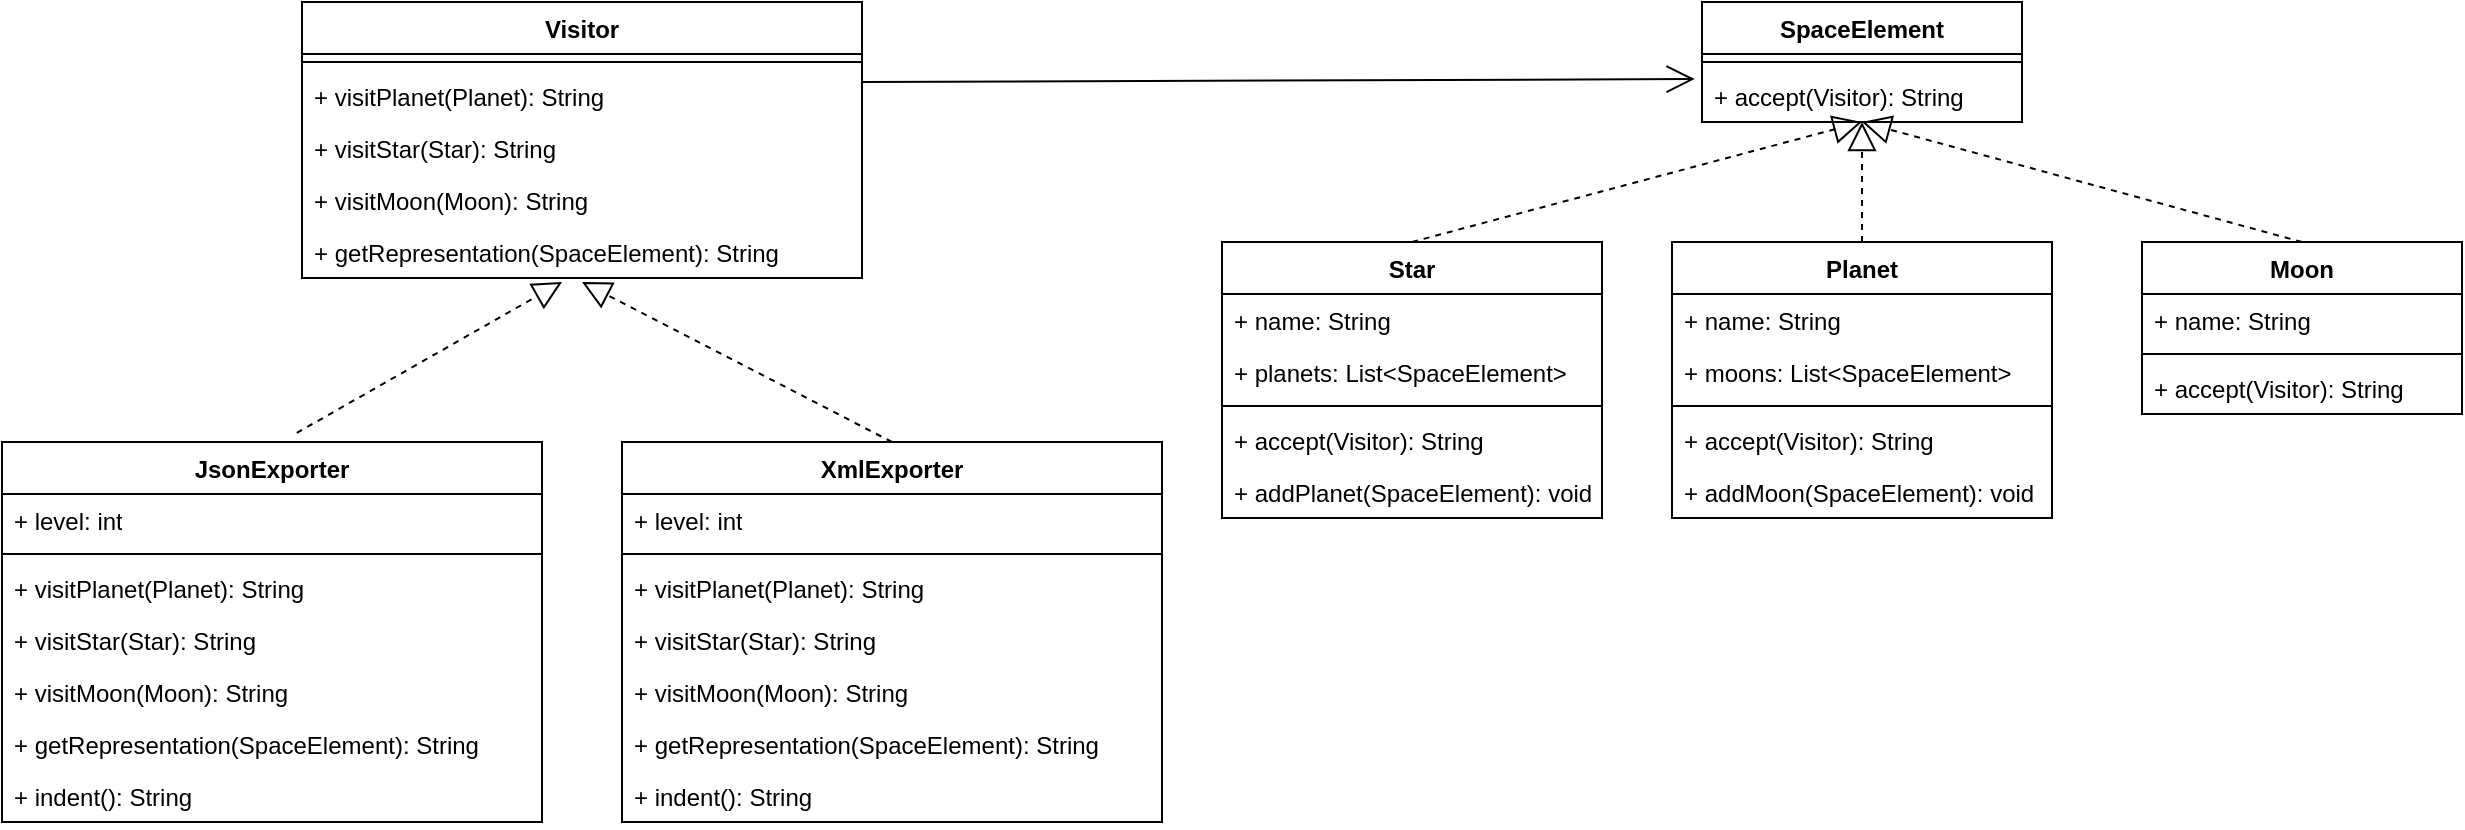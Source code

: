 <mxfile version="24.0.7" type="github">
  <diagram name="Page-1" id="3eWFbiQ2t1sCWFSi22gC">
    <mxGraphModel dx="1779" dy="612" grid="1" gridSize="10" guides="1" tooltips="1" connect="1" arrows="1" fold="1" page="1" pageScale="1" pageWidth="827" pageHeight="1169" math="0" shadow="0">
      <root>
        <mxCell id="0" />
        <mxCell id="1" parent="0" />
        <mxCell id="aoXSB6y98E7RMX7cYVss-5" value="Visitor" style="swimlane;fontStyle=1;align=center;verticalAlign=top;childLayout=stackLayout;horizontal=1;startSize=26;horizontalStack=0;resizeParent=1;resizeParentMax=0;resizeLast=0;collapsible=1;marginBottom=0;whiteSpace=wrap;html=1;" vertex="1" parent="1">
          <mxGeometry x="80" y="40" width="280" height="138" as="geometry" />
        </mxCell>
        <mxCell id="aoXSB6y98E7RMX7cYVss-7" value="" style="line;strokeWidth=1;fillColor=none;align=left;verticalAlign=middle;spacingTop=-1;spacingLeft=3;spacingRight=3;rotatable=0;labelPosition=right;points=[];portConstraint=eastwest;strokeColor=inherit;" vertex="1" parent="aoXSB6y98E7RMX7cYVss-5">
          <mxGeometry y="26" width="280" height="8" as="geometry" />
        </mxCell>
        <mxCell id="aoXSB6y98E7RMX7cYVss-8" value="+ visitPlanet(Planet): String&lt;div&gt;&lt;br&gt;&lt;/div&gt;" style="text;strokeColor=none;fillColor=none;align=left;verticalAlign=top;spacingLeft=4;spacingRight=4;overflow=hidden;rotatable=0;points=[[0,0.5],[1,0.5]];portConstraint=eastwest;whiteSpace=wrap;html=1;" vertex="1" parent="aoXSB6y98E7RMX7cYVss-5">
          <mxGeometry y="34" width="280" height="26" as="geometry" />
        </mxCell>
        <mxCell id="aoXSB6y98E7RMX7cYVss-10" value="+ visitStar(Star): String" style="text;strokeColor=none;fillColor=none;align=left;verticalAlign=top;spacingLeft=4;spacingRight=4;overflow=hidden;rotatable=0;points=[[0,0.5],[1,0.5]];portConstraint=eastwest;whiteSpace=wrap;html=1;" vertex="1" parent="aoXSB6y98E7RMX7cYVss-5">
          <mxGeometry y="60" width="280" height="26" as="geometry" />
        </mxCell>
        <mxCell id="aoXSB6y98E7RMX7cYVss-9" value="+ visitMoon(Moon): String" style="text;strokeColor=none;fillColor=none;align=left;verticalAlign=top;spacingLeft=4;spacingRight=4;overflow=hidden;rotatable=0;points=[[0,0.5],[1,0.5]];portConstraint=eastwest;whiteSpace=wrap;html=1;" vertex="1" parent="aoXSB6y98E7RMX7cYVss-5">
          <mxGeometry y="86" width="280" height="26" as="geometry" />
        </mxCell>
        <mxCell id="aoXSB6y98E7RMX7cYVss-11" value="+ getRepresentation(SpaceElement): String" style="text;strokeColor=none;fillColor=none;align=left;verticalAlign=top;spacingLeft=4;spacingRight=4;overflow=hidden;rotatable=0;points=[[0,0.5],[1,0.5]];portConstraint=eastwest;whiteSpace=wrap;html=1;" vertex="1" parent="aoXSB6y98E7RMX7cYVss-5">
          <mxGeometry y="112" width="280" height="26" as="geometry" />
        </mxCell>
        <mxCell id="aoXSB6y98E7RMX7cYVss-12" value="JsonExporter" style="swimlane;fontStyle=1;align=center;verticalAlign=top;childLayout=stackLayout;horizontal=1;startSize=26;horizontalStack=0;resizeParent=1;resizeParentMax=0;resizeLast=0;collapsible=1;marginBottom=0;whiteSpace=wrap;html=1;" vertex="1" parent="1">
          <mxGeometry x="-70" y="260" width="270" height="190" as="geometry" />
        </mxCell>
        <mxCell id="aoXSB6y98E7RMX7cYVss-24" value="+ level: int" style="text;strokeColor=none;fillColor=none;align=left;verticalAlign=top;spacingLeft=4;spacingRight=4;overflow=hidden;rotatable=0;points=[[0,0.5],[1,0.5]];portConstraint=eastwest;whiteSpace=wrap;html=1;" vertex="1" parent="aoXSB6y98E7RMX7cYVss-12">
          <mxGeometry y="26" width="270" height="26" as="geometry" />
        </mxCell>
        <mxCell id="aoXSB6y98E7RMX7cYVss-13" value="" style="line;strokeWidth=1;fillColor=none;align=left;verticalAlign=middle;spacingTop=-1;spacingLeft=3;spacingRight=3;rotatable=0;labelPosition=right;points=[];portConstraint=eastwest;strokeColor=inherit;" vertex="1" parent="aoXSB6y98E7RMX7cYVss-12">
          <mxGeometry y="52" width="270" height="8" as="geometry" />
        </mxCell>
        <mxCell id="aoXSB6y98E7RMX7cYVss-14" value="+ visitPlanet(Planet): String&lt;div&gt;&lt;br&gt;&lt;/div&gt;" style="text;strokeColor=none;fillColor=none;align=left;verticalAlign=top;spacingLeft=4;spacingRight=4;overflow=hidden;rotatable=0;points=[[0,0.5],[1,0.5]];portConstraint=eastwest;whiteSpace=wrap;html=1;" vertex="1" parent="aoXSB6y98E7RMX7cYVss-12">
          <mxGeometry y="60" width="270" height="26" as="geometry" />
        </mxCell>
        <mxCell id="aoXSB6y98E7RMX7cYVss-15" value="+ visitStar(Star): String" style="text;strokeColor=none;fillColor=none;align=left;verticalAlign=top;spacingLeft=4;spacingRight=4;overflow=hidden;rotatable=0;points=[[0,0.5],[1,0.5]];portConstraint=eastwest;whiteSpace=wrap;html=1;" vertex="1" parent="aoXSB6y98E7RMX7cYVss-12">
          <mxGeometry y="86" width="270" height="26" as="geometry" />
        </mxCell>
        <mxCell id="aoXSB6y98E7RMX7cYVss-16" value="+ visitMoon(Moon): String" style="text;strokeColor=none;fillColor=none;align=left;verticalAlign=top;spacingLeft=4;spacingRight=4;overflow=hidden;rotatable=0;points=[[0,0.5],[1,0.5]];portConstraint=eastwest;whiteSpace=wrap;html=1;" vertex="1" parent="aoXSB6y98E7RMX7cYVss-12">
          <mxGeometry y="112" width="270" height="26" as="geometry" />
        </mxCell>
        <mxCell id="aoXSB6y98E7RMX7cYVss-17" value="+ getRepresentation(SpaceElement): String" style="text;strokeColor=none;fillColor=none;align=left;verticalAlign=top;spacingLeft=4;spacingRight=4;overflow=hidden;rotatable=0;points=[[0,0.5],[1,0.5]];portConstraint=eastwest;whiteSpace=wrap;html=1;" vertex="1" parent="aoXSB6y98E7RMX7cYVss-12">
          <mxGeometry y="138" width="270" height="26" as="geometry" />
        </mxCell>
        <mxCell id="aoXSB6y98E7RMX7cYVss-26" value="+ indent(): String" style="text;strokeColor=none;fillColor=none;align=left;verticalAlign=top;spacingLeft=4;spacingRight=4;overflow=hidden;rotatable=0;points=[[0,0.5],[1,0.5]];portConstraint=eastwest;whiteSpace=wrap;html=1;" vertex="1" parent="aoXSB6y98E7RMX7cYVss-12">
          <mxGeometry y="164" width="270" height="26" as="geometry" />
        </mxCell>
        <mxCell id="aoXSB6y98E7RMX7cYVss-18" value="XmlExporter" style="swimlane;fontStyle=1;align=center;verticalAlign=top;childLayout=stackLayout;horizontal=1;startSize=26;horizontalStack=0;resizeParent=1;resizeParentMax=0;resizeLast=0;collapsible=1;marginBottom=0;whiteSpace=wrap;html=1;" vertex="1" parent="1">
          <mxGeometry x="240" y="260" width="270" height="190" as="geometry" />
        </mxCell>
        <mxCell id="aoXSB6y98E7RMX7cYVss-25" value="+ level: int" style="text;strokeColor=none;fillColor=none;align=left;verticalAlign=top;spacingLeft=4;spacingRight=4;overflow=hidden;rotatable=0;points=[[0,0.5],[1,0.5]];portConstraint=eastwest;whiteSpace=wrap;html=1;" vertex="1" parent="aoXSB6y98E7RMX7cYVss-18">
          <mxGeometry y="26" width="270" height="26" as="geometry" />
        </mxCell>
        <mxCell id="aoXSB6y98E7RMX7cYVss-19" value="" style="line;strokeWidth=1;fillColor=none;align=left;verticalAlign=middle;spacingTop=-1;spacingLeft=3;spacingRight=3;rotatable=0;labelPosition=right;points=[];portConstraint=eastwest;strokeColor=inherit;" vertex="1" parent="aoXSB6y98E7RMX7cYVss-18">
          <mxGeometry y="52" width="270" height="8" as="geometry" />
        </mxCell>
        <mxCell id="aoXSB6y98E7RMX7cYVss-20" value="+ visitPlanet(Planet): String&lt;div&gt;&lt;br&gt;&lt;/div&gt;" style="text;strokeColor=none;fillColor=none;align=left;verticalAlign=top;spacingLeft=4;spacingRight=4;overflow=hidden;rotatable=0;points=[[0,0.5],[1,0.5]];portConstraint=eastwest;whiteSpace=wrap;html=1;" vertex="1" parent="aoXSB6y98E7RMX7cYVss-18">
          <mxGeometry y="60" width="270" height="26" as="geometry" />
        </mxCell>
        <mxCell id="aoXSB6y98E7RMX7cYVss-21" value="+ visitStar(Star): String" style="text;strokeColor=none;fillColor=none;align=left;verticalAlign=top;spacingLeft=4;spacingRight=4;overflow=hidden;rotatable=0;points=[[0,0.5],[1,0.5]];portConstraint=eastwest;whiteSpace=wrap;html=1;" vertex="1" parent="aoXSB6y98E7RMX7cYVss-18">
          <mxGeometry y="86" width="270" height="26" as="geometry" />
        </mxCell>
        <mxCell id="aoXSB6y98E7RMX7cYVss-22" value="+ visitMoon(Moon): String" style="text;strokeColor=none;fillColor=none;align=left;verticalAlign=top;spacingLeft=4;spacingRight=4;overflow=hidden;rotatable=0;points=[[0,0.5],[1,0.5]];portConstraint=eastwest;whiteSpace=wrap;html=1;" vertex="1" parent="aoXSB6y98E7RMX7cYVss-18">
          <mxGeometry y="112" width="270" height="26" as="geometry" />
        </mxCell>
        <mxCell id="aoXSB6y98E7RMX7cYVss-23" value="+ getRepresentation(SpaceElement): String" style="text;strokeColor=none;fillColor=none;align=left;verticalAlign=top;spacingLeft=4;spacingRight=4;overflow=hidden;rotatable=0;points=[[0,0.5],[1,0.5]];portConstraint=eastwest;whiteSpace=wrap;html=1;" vertex="1" parent="aoXSB6y98E7RMX7cYVss-18">
          <mxGeometry y="138" width="270" height="26" as="geometry" />
        </mxCell>
        <mxCell id="aoXSB6y98E7RMX7cYVss-27" value="+ indent(): String" style="text;strokeColor=none;fillColor=none;align=left;verticalAlign=top;spacingLeft=4;spacingRight=4;overflow=hidden;rotatable=0;points=[[0,0.5],[1,0.5]];portConstraint=eastwest;whiteSpace=wrap;html=1;" vertex="1" parent="aoXSB6y98E7RMX7cYVss-18">
          <mxGeometry y="164" width="270" height="26" as="geometry" />
        </mxCell>
        <mxCell id="aoXSB6y98E7RMX7cYVss-30" value="SpaceElement" style="swimlane;fontStyle=1;align=center;verticalAlign=top;childLayout=stackLayout;horizontal=1;startSize=26;horizontalStack=0;resizeParent=1;resizeParentMax=0;resizeLast=0;collapsible=1;marginBottom=0;whiteSpace=wrap;html=1;" vertex="1" parent="1">
          <mxGeometry x="780" y="40" width="160" height="60" as="geometry" />
        </mxCell>
        <mxCell id="aoXSB6y98E7RMX7cYVss-32" value="" style="line;strokeWidth=1;fillColor=none;align=left;verticalAlign=middle;spacingTop=-1;spacingLeft=3;spacingRight=3;rotatable=0;labelPosition=right;points=[];portConstraint=eastwest;strokeColor=inherit;" vertex="1" parent="aoXSB6y98E7RMX7cYVss-30">
          <mxGeometry y="26" width="160" height="8" as="geometry" />
        </mxCell>
        <mxCell id="aoXSB6y98E7RMX7cYVss-33" value="+ accept(Visitor): String" style="text;strokeColor=none;fillColor=none;align=left;verticalAlign=top;spacingLeft=4;spacingRight=4;overflow=hidden;rotatable=0;points=[[0,0.5],[1,0.5]];portConstraint=eastwest;whiteSpace=wrap;html=1;" vertex="1" parent="aoXSB6y98E7RMX7cYVss-30">
          <mxGeometry y="34" width="160" height="26" as="geometry" />
        </mxCell>
        <mxCell id="aoXSB6y98E7RMX7cYVss-34" value="" style="endArrow=block;dashed=1;endFill=0;endSize=12;html=1;rounded=0;exitX=0.546;exitY=-0.024;exitDx=0;exitDy=0;exitPerimeter=0;" edge="1" parent="1" source="aoXSB6y98E7RMX7cYVss-12">
          <mxGeometry width="160" relative="1" as="geometry">
            <mxPoint x="70" y="230" as="sourcePoint" />
            <mxPoint x="210" y="180" as="targetPoint" />
          </mxGeometry>
        </mxCell>
        <mxCell id="aoXSB6y98E7RMX7cYVss-35" value="" style="endArrow=block;dashed=1;endFill=0;endSize=12;html=1;rounded=0;exitX=0.5;exitY=0;exitDx=0;exitDy=0;" edge="1" parent="1" source="aoXSB6y98E7RMX7cYVss-18">
          <mxGeometry width="160" relative="1" as="geometry">
            <mxPoint x="430" y="270" as="sourcePoint" />
            <mxPoint x="220" y="180" as="targetPoint" />
          </mxGeometry>
        </mxCell>
        <mxCell id="aoXSB6y98E7RMX7cYVss-36" value="" style="endArrow=open;endFill=1;endSize=12;html=1;rounded=0;entryX=-0.023;entryY=0.174;entryDx=0;entryDy=0;entryPerimeter=0;" edge="1" parent="1" target="aoXSB6y98E7RMX7cYVss-33">
          <mxGeometry width="160" relative="1" as="geometry">
            <mxPoint x="360" y="80" as="sourcePoint" />
            <mxPoint x="520" y="80" as="targetPoint" />
          </mxGeometry>
        </mxCell>
        <mxCell id="aoXSB6y98E7RMX7cYVss-37" value="Star" style="swimlane;fontStyle=1;align=center;verticalAlign=top;childLayout=stackLayout;horizontal=1;startSize=26;horizontalStack=0;resizeParent=1;resizeParentMax=0;resizeLast=0;collapsible=1;marginBottom=0;whiteSpace=wrap;html=1;" vertex="1" parent="1">
          <mxGeometry x="540" y="160" width="190" height="138" as="geometry" />
        </mxCell>
        <mxCell id="aoXSB6y98E7RMX7cYVss-38" value="+ name: String" style="text;strokeColor=none;fillColor=none;align=left;verticalAlign=top;spacingLeft=4;spacingRight=4;overflow=hidden;rotatable=0;points=[[0,0.5],[1,0.5]];portConstraint=eastwest;whiteSpace=wrap;html=1;" vertex="1" parent="aoXSB6y98E7RMX7cYVss-37">
          <mxGeometry y="26" width="190" height="26" as="geometry" />
        </mxCell>
        <mxCell id="aoXSB6y98E7RMX7cYVss-49" value="+ planets: List&amp;lt;SpaceElement&amp;gt;" style="text;strokeColor=none;fillColor=none;align=left;verticalAlign=top;spacingLeft=4;spacingRight=4;overflow=hidden;rotatable=0;points=[[0,0.5],[1,0.5]];portConstraint=eastwest;whiteSpace=wrap;html=1;" vertex="1" parent="aoXSB6y98E7RMX7cYVss-37">
          <mxGeometry y="52" width="190" height="26" as="geometry" />
        </mxCell>
        <mxCell id="aoXSB6y98E7RMX7cYVss-39" value="" style="line;strokeWidth=1;fillColor=none;align=left;verticalAlign=middle;spacingTop=-1;spacingLeft=3;spacingRight=3;rotatable=0;labelPosition=right;points=[];portConstraint=eastwest;strokeColor=inherit;" vertex="1" parent="aoXSB6y98E7RMX7cYVss-37">
          <mxGeometry y="78" width="190" height="8" as="geometry" />
        </mxCell>
        <mxCell id="aoXSB6y98E7RMX7cYVss-40" value="+ accept(Visitor): String" style="text;strokeColor=none;fillColor=none;align=left;verticalAlign=top;spacingLeft=4;spacingRight=4;overflow=hidden;rotatable=0;points=[[0,0.5],[1,0.5]];portConstraint=eastwest;whiteSpace=wrap;html=1;" vertex="1" parent="aoXSB6y98E7RMX7cYVss-37">
          <mxGeometry y="86" width="190" height="26" as="geometry" />
        </mxCell>
        <mxCell id="aoXSB6y98E7RMX7cYVss-50" value="+ addPlanet(SpaceElement): void" style="text;strokeColor=none;fillColor=none;align=left;verticalAlign=top;spacingLeft=4;spacingRight=4;overflow=hidden;rotatable=0;points=[[0,0.5],[1,0.5]];portConstraint=eastwest;whiteSpace=wrap;html=1;" vertex="1" parent="aoXSB6y98E7RMX7cYVss-37">
          <mxGeometry y="112" width="190" height="26" as="geometry" />
        </mxCell>
        <mxCell id="aoXSB6y98E7RMX7cYVss-45" value="Moon" style="swimlane;fontStyle=1;align=center;verticalAlign=top;childLayout=stackLayout;horizontal=1;startSize=26;horizontalStack=0;resizeParent=1;resizeParentMax=0;resizeLast=0;collapsible=1;marginBottom=0;whiteSpace=wrap;html=1;" vertex="1" parent="1">
          <mxGeometry x="1000" y="160" width="160" height="86" as="geometry" />
        </mxCell>
        <mxCell id="aoXSB6y98E7RMX7cYVss-46" value="+ name: String" style="text;strokeColor=none;fillColor=none;align=left;verticalAlign=top;spacingLeft=4;spacingRight=4;overflow=hidden;rotatable=0;points=[[0,0.5],[1,0.5]];portConstraint=eastwest;whiteSpace=wrap;html=1;" vertex="1" parent="aoXSB6y98E7RMX7cYVss-45">
          <mxGeometry y="26" width="160" height="26" as="geometry" />
        </mxCell>
        <mxCell id="aoXSB6y98E7RMX7cYVss-47" value="" style="line;strokeWidth=1;fillColor=none;align=left;verticalAlign=middle;spacingTop=-1;spacingLeft=3;spacingRight=3;rotatable=0;labelPosition=right;points=[];portConstraint=eastwest;strokeColor=inherit;" vertex="1" parent="aoXSB6y98E7RMX7cYVss-45">
          <mxGeometry y="52" width="160" height="8" as="geometry" />
        </mxCell>
        <mxCell id="aoXSB6y98E7RMX7cYVss-48" value="+ accept(Visitor): String" style="text;strokeColor=none;fillColor=none;align=left;verticalAlign=top;spacingLeft=4;spacingRight=4;overflow=hidden;rotatable=0;points=[[0,0.5],[1,0.5]];portConstraint=eastwest;whiteSpace=wrap;html=1;" vertex="1" parent="aoXSB6y98E7RMX7cYVss-45">
          <mxGeometry y="60" width="160" height="26" as="geometry" />
        </mxCell>
        <mxCell id="aoXSB6y98E7RMX7cYVss-51" value="Planet" style="swimlane;fontStyle=1;align=center;verticalAlign=top;childLayout=stackLayout;horizontal=1;startSize=26;horizontalStack=0;resizeParent=1;resizeParentMax=0;resizeLast=0;collapsible=1;marginBottom=0;whiteSpace=wrap;html=1;" vertex="1" parent="1">
          <mxGeometry x="765" y="160" width="190" height="138" as="geometry" />
        </mxCell>
        <mxCell id="aoXSB6y98E7RMX7cYVss-52" value="+ name: String" style="text;strokeColor=none;fillColor=none;align=left;verticalAlign=top;spacingLeft=4;spacingRight=4;overflow=hidden;rotatable=0;points=[[0,0.5],[1,0.5]];portConstraint=eastwest;whiteSpace=wrap;html=1;" vertex="1" parent="aoXSB6y98E7RMX7cYVss-51">
          <mxGeometry y="26" width="190" height="26" as="geometry" />
        </mxCell>
        <mxCell id="aoXSB6y98E7RMX7cYVss-53" value="+ moons: List&amp;lt;SpaceElement&amp;gt;" style="text;strokeColor=none;fillColor=none;align=left;verticalAlign=top;spacingLeft=4;spacingRight=4;overflow=hidden;rotatable=0;points=[[0,0.5],[1,0.5]];portConstraint=eastwest;whiteSpace=wrap;html=1;" vertex="1" parent="aoXSB6y98E7RMX7cYVss-51">
          <mxGeometry y="52" width="190" height="26" as="geometry" />
        </mxCell>
        <mxCell id="aoXSB6y98E7RMX7cYVss-54" value="" style="line;strokeWidth=1;fillColor=none;align=left;verticalAlign=middle;spacingTop=-1;spacingLeft=3;spacingRight=3;rotatable=0;labelPosition=right;points=[];portConstraint=eastwest;strokeColor=inherit;" vertex="1" parent="aoXSB6y98E7RMX7cYVss-51">
          <mxGeometry y="78" width="190" height="8" as="geometry" />
        </mxCell>
        <mxCell id="aoXSB6y98E7RMX7cYVss-55" value="+ accept(Visitor): String" style="text;strokeColor=none;fillColor=none;align=left;verticalAlign=top;spacingLeft=4;spacingRight=4;overflow=hidden;rotatable=0;points=[[0,0.5],[1,0.5]];portConstraint=eastwest;whiteSpace=wrap;html=1;" vertex="1" parent="aoXSB6y98E7RMX7cYVss-51">
          <mxGeometry y="86" width="190" height="26" as="geometry" />
        </mxCell>
        <mxCell id="aoXSB6y98E7RMX7cYVss-56" value="+ addMoon(SpaceElement): void" style="text;strokeColor=none;fillColor=none;align=left;verticalAlign=top;spacingLeft=4;spacingRight=4;overflow=hidden;rotatable=0;points=[[0,0.5],[1,0.5]];portConstraint=eastwest;whiteSpace=wrap;html=1;" vertex="1" parent="aoXSB6y98E7RMX7cYVss-51">
          <mxGeometry y="112" width="190" height="26" as="geometry" />
        </mxCell>
        <mxCell id="aoXSB6y98E7RMX7cYVss-57" value="" style="endArrow=block;dashed=1;endFill=0;endSize=12;html=1;rounded=0;exitX=0.5;exitY=0;exitDx=0;exitDy=0;" edge="1" parent="1" source="aoXSB6y98E7RMX7cYVss-51">
          <mxGeometry width="160" relative="1" as="geometry">
            <mxPoint x="650" y="270" as="sourcePoint" />
            <mxPoint x="860" y="100" as="targetPoint" />
          </mxGeometry>
        </mxCell>
        <mxCell id="aoXSB6y98E7RMX7cYVss-58" value="" style="endArrow=block;dashed=1;endFill=0;endSize=12;html=1;rounded=0;exitX=0.5;exitY=0;exitDx=0;exitDy=0;" edge="1" parent="1" source="aoXSB6y98E7RMX7cYVss-37">
          <mxGeometry width="160" relative="1" as="geometry">
            <mxPoint x="650" y="270" as="sourcePoint" />
            <mxPoint x="860" y="100" as="targetPoint" />
          </mxGeometry>
        </mxCell>
        <mxCell id="aoXSB6y98E7RMX7cYVss-59" value="" style="endArrow=block;dashed=1;endFill=0;endSize=12;html=1;rounded=0;exitX=0.5;exitY=0;exitDx=0;exitDy=0;" edge="1" parent="1" source="aoXSB6y98E7RMX7cYVss-45">
          <mxGeometry width="160" relative="1" as="geometry">
            <mxPoint x="650" y="270" as="sourcePoint" />
            <mxPoint x="860" y="100" as="targetPoint" />
          </mxGeometry>
        </mxCell>
      </root>
    </mxGraphModel>
  </diagram>
</mxfile>
